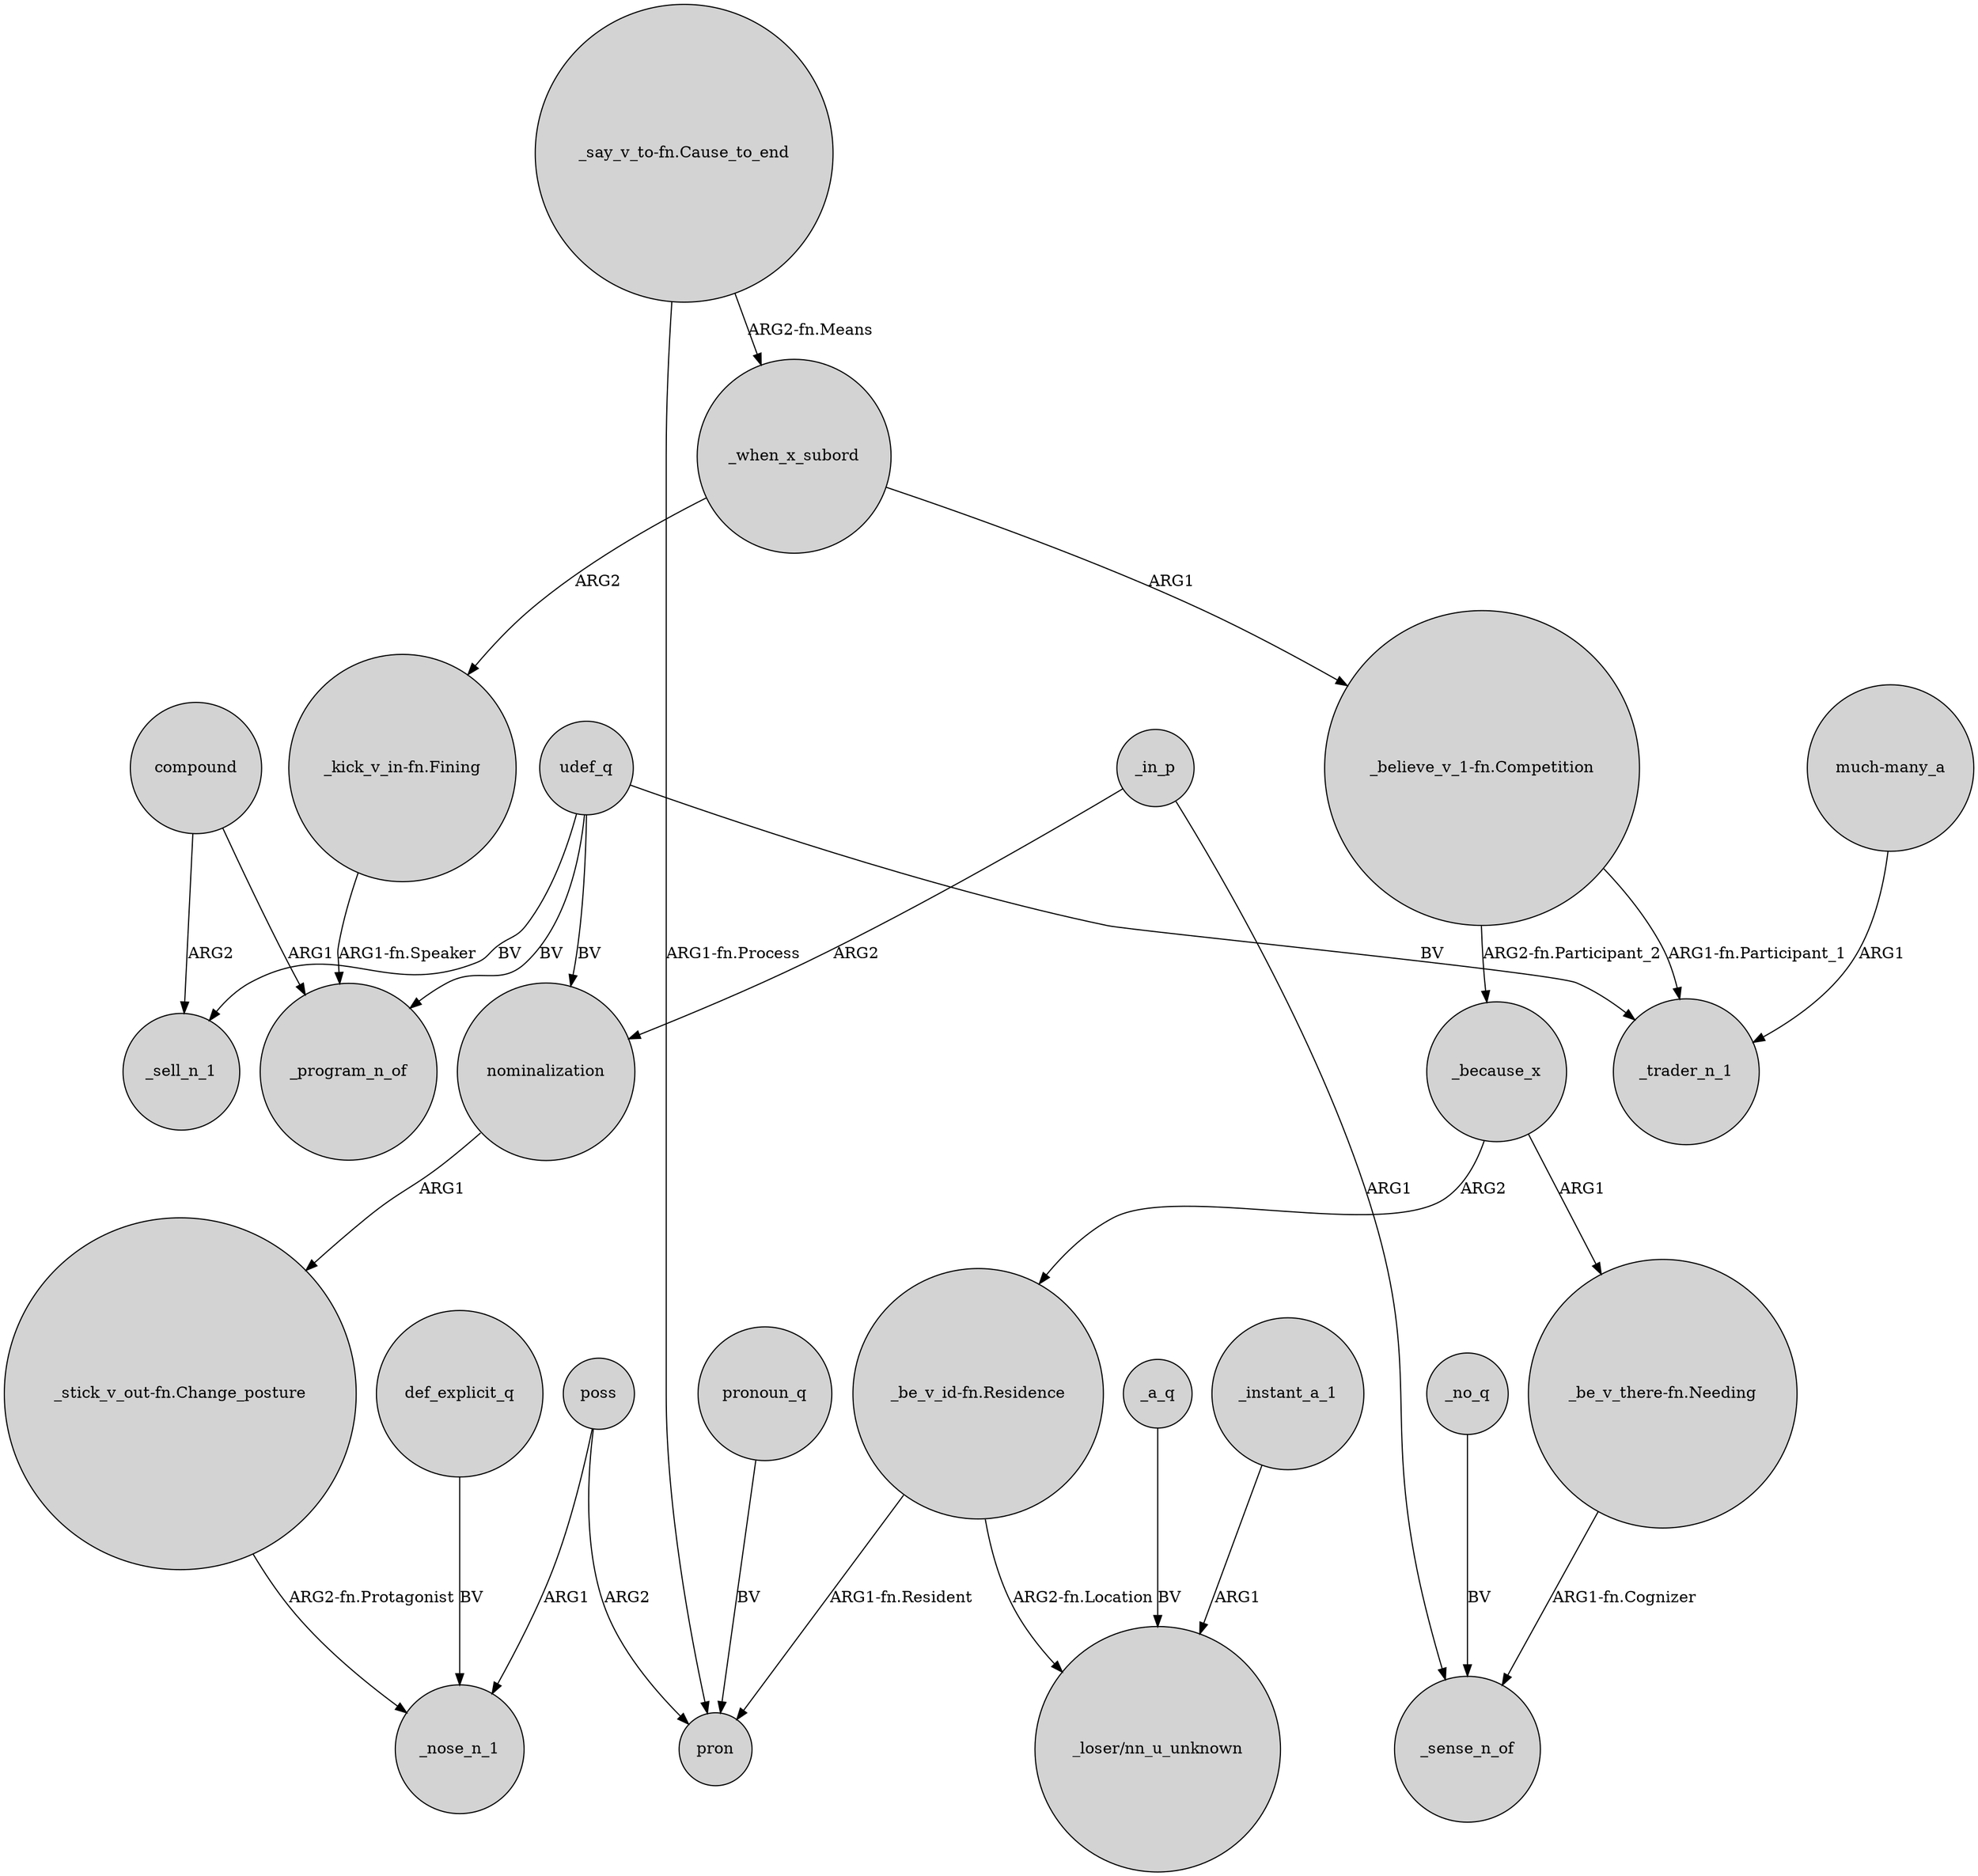 digraph {
	node [shape=circle style=filled]
	compound -> _sell_n_1 [label=ARG2]
	def_explicit_q -> _nose_n_1 [label=BV]
	_in_p -> _sense_n_of [label=ARG1]
	nominalization -> "_stick_v_out-fn.Change_posture" [label=ARG1]
	udef_q -> _sell_n_1 [label=BV]
	udef_q -> nominalization [label=BV]
	"_believe_v_1-fn.Competition" -> _trader_n_1 [label="ARG1-fn.Participant_1"]
	"_be_v_id-fn.Residence" -> pron [label="ARG1-fn.Resident"]
	_when_x_subord -> "_kick_v_in-fn.Fining" [label=ARG2]
	udef_q -> _program_n_of [label=BV]
	"_say_v_to-fn.Cause_to_end" -> pron [label="ARG1-fn.Process"]
	pronoun_q -> pron [label=BV]
	udef_q -> _trader_n_1 [label=BV]
	poss -> pron [label=ARG2]
	"much-many_a" -> _trader_n_1 [label=ARG1]
	_no_q -> _sense_n_of [label=BV]
	compound -> _program_n_of [label=ARG1]
	"_kick_v_in-fn.Fining" -> _program_n_of [label="ARG1-fn.Speaker"]
	"_be_v_id-fn.Residence" -> "_loser/nn_u_unknown" [label="ARG2-fn.Location"]
	"_be_v_there-fn.Needing" -> _sense_n_of [label="ARG1-fn.Cognizer"]
	"_stick_v_out-fn.Change_posture" -> _nose_n_1 [label="ARG2-fn.Protagonist"]
	poss -> _nose_n_1 [label=ARG1]
	"_believe_v_1-fn.Competition" -> _because_x [label="ARG2-fn.Participant_2"]
	_when_x_subord -> "_believe_v_1-fn.Competition" [label=ARG1]
	_in_p -> nominalization [label=ARG2]
	_a_q -> "_loser/nn_u_unknown" [label=BV]
	_instant_a_1 -> "_loser/nn_u_unknown" [label=ARG1]
	_because_x -> "_be_v_there-fn.Needing" [label=ARG1]
	_because_x -> "_be_v_id-fn.Residence" [label=ARG2]
	"_say_v_to-fn.Cause_to_end" -> _when_x_subord [label="ARG2-fn.Means"]
}
